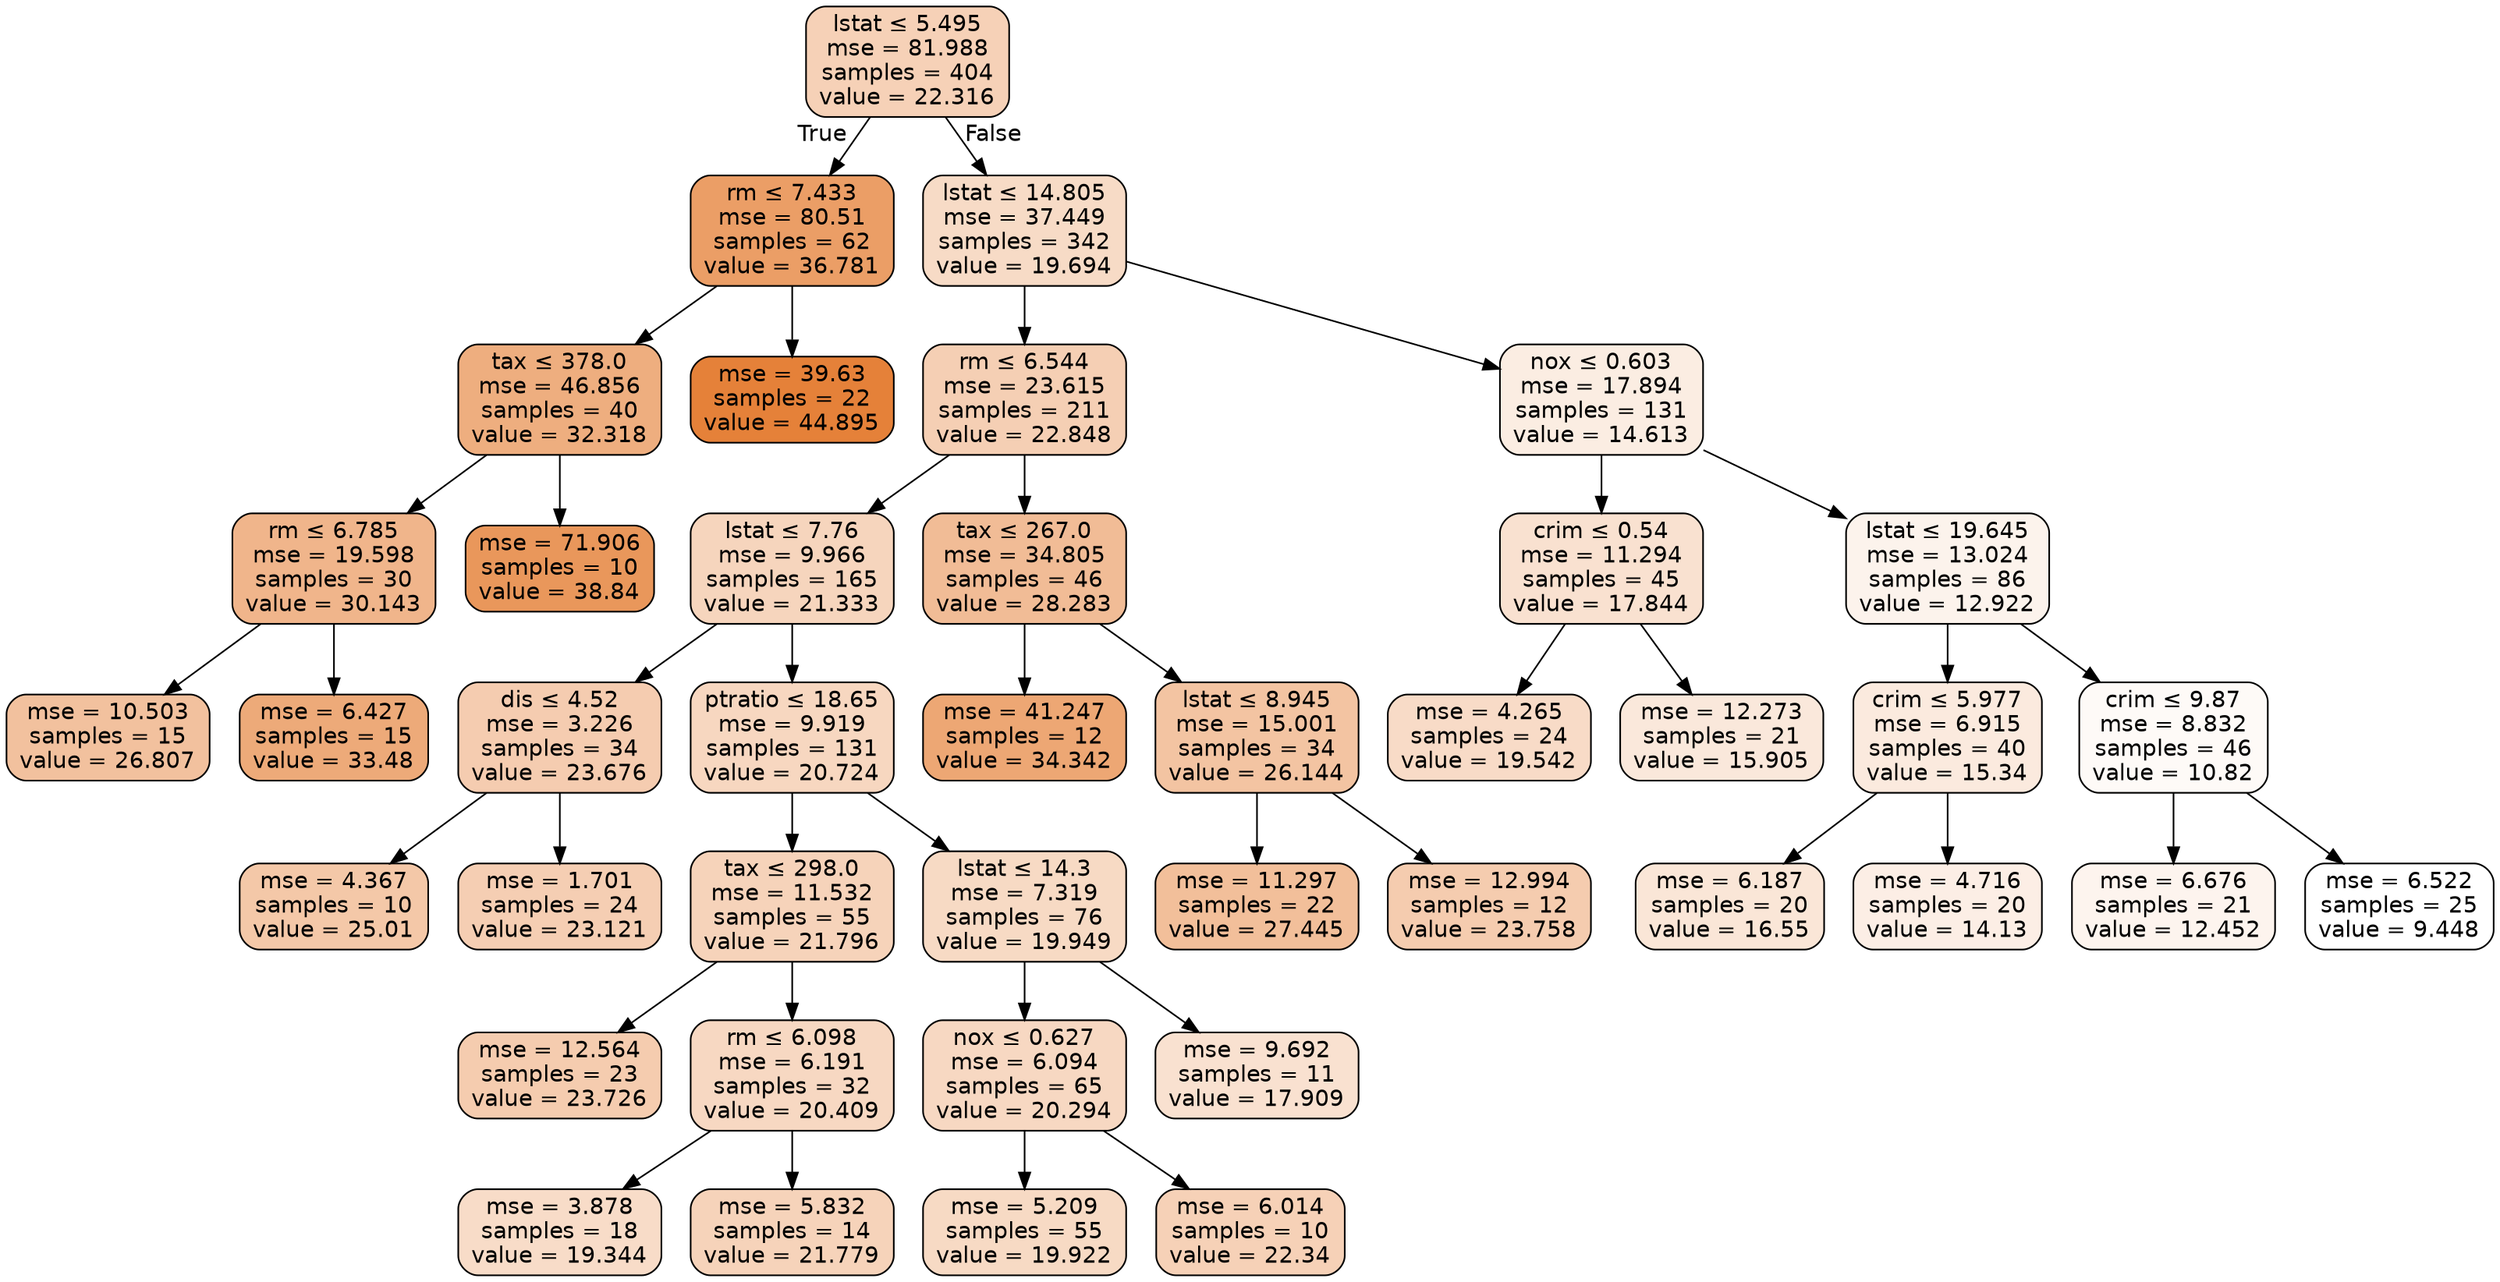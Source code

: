 digraph Tree {
node [shape=box, style="filled, rounded", color="black", fontname=helvetica] ;
edge [fontname=helvetica] ;
0 [label=<lstat &le; 5.495<br/>mse = 81.988<br/>samples = 404<br/>value = 22.316>, fillcolor="#f6d1b7"] ;
1 [label=<rm &le; 7.433<br/>mse = 80.51<br/>samples = 62<br/>value = 36.781>, fillcolor="#eb9e66"] ;
0 -> 1 [labeldistance=2.5, labelangle=45, headlabel="True"] ;
2 [label=<tax &le; 378.0<br/>mse = 46.856<br/>samples = 40<br/>value = 32.318>, fillcolor="#eeae7f"] ;
1 -> 2 ;
3 [label=<rm &le; 6.785<br/>mse = 19.598<br/>samples = 30<br/>value = 30.143>, fillcolor="#f0b58b"] ;
2 -> 3 ;
4 [label=<mse = 10.503<br/>samples = 15<br/>value = 26.807>, fillcolor="#f2c19e"] ;
3 -> 4 ;
5 [label=<mse = 6.427<br/>samples = 15<br/>value = 33.48>, fillcolor="#edaa79"] ;
3 -> 5 ;
6 [label=<mse = 71.906<br/>samples = 10<br/>value = 38.84>, fillcolor="#e9975b"] ;
2 -> 6 ;
7 [label=<mse = 39.63<br/>samples = 22<br/>value = 44.895>, fillcolor="#e58139"] ;
1 -> 7 ;
8 [label=<lstat &le; 14.805<br/>mse = 37.449<br/>samples = 342<br/>value = 19.694>, fillcolor="#f7dbc6"] ;
0 -> 8 [labeldistance=2.5, labelangle=-45, headlabel="False"] ;
9 [label=<rm &le; 6.544<br/>mse = 23.615<br/>samples = 211<br/>value = 22.848>, fillcolor="#f5cfb4"] ;
8 -> 9 ;
10 [label=<lstat &le; 7.76<br/>mse = 9.966<br/>samples = 165<br/>value = 21.333>, fillcolor="#f6d5bd"] ;
9 -> 10 ;
11 [label=<dis &le; 4.52<br/>mse = 3.226<br/>samples = 34<br/>value = 23.676>, fillcolor="#f5ccb0"] ;
10 -> 11 ;
12 [label=<mse = 4.367<br/>samples = 10<br/>value = 25.01>, fillcolor="#f4c8a8"] ;
11 -> 12 ;
13 [label=<mse = 1.701<br/>samples = 24<br/>value = 23.121>, fillcolor="#f5ceb3"] ;
11 -> 13 ;
14 [label=<ptratio &le; 18.65<br/>mse = 9.919<br/>samples = 131<br/>value = 20.724>, fillcolor="#f7d7c0"] ;
10 -> 14 ;
15 [label=<tax &le; 298.0<br/>mse = 11.532<br/>samples = 55<br/>value = 21.796>, fillcolor="#f6d3ba"] ;
14 -> 15 ;
16 [label=<mse = 12.564<br/>samples = 23<br/>value = 23.726>, fillcolor="#f5ccaf"] ;
15 -> 16 ;
17 [label=<rm &le; 6.098<br/>mse = 6.191<br/>samples = 32<br/>value = 20.409>, fillcolor="#f7d8c2"] ;
15 -> 17 ;
18 [label=<mse = 3.878<br/>samples = 18<br/>value = 19.344>, fillcolor="#f8dcc8"] ;
17 -> 18 ;
19 [label=<mse = 5.832<br/>samples = 14<br/>value = 21.779>, fillcolor="#f6d3ba"] ;
17 -> 19 ;
20 [label=<lstat &le; 14.3<br/>mse = 7.319<br/>samples = 76<br/>value = 19.949>, fillcolor="#f7dac4"] ;
14 -> 20 ;
21 [label=<nox &le; 0.627<br/>mse = 6.094<br/>samples = 65<br/>value = 20.294>, fillcolor="#f7d8c2"] ;
20 -> 21 ;
22 [label=<mse = 5.209<br/>samples = 55<br/>value = 19.922>, fillcolor="#f7dac4"] ;
21 -> 22 ;
23 [label=<mse = 6.014<br/>samples = 10<br/>value = 22.34>, fillcolor="#f6d1b7"] ;
21 -> 23 ;
24 [label=<mse = 9.692<br/>samples = 11<br/>value = 17.909>, fillcolor="#f9e1d0"] ;
20 -> 24 ;
25 [label=<tax &le; 267.0<br/>mse = 34.805<br/>samples = 46<br/>value = 28.283>, fillcolor="#f1bc96"] ;
9 -> 25 ;
26 [label=<mse = 41.247<br/>samples = 12<br/>value = 34.342>, fillcolor="#eda774"] ;
25 -> 26 ;
27 [label=<lstat &le; 8.945<br/>mse = 15.001<br/>samples = 34<br/>value = 26.144>, fillcolor="#f3c4a2"] ;
25 -> 27 ;
28 [label=<mse = 11.297<br/>samples = 22<br/>value = 27.445>, fillcolor="#f2bf9a"] ;
27 -> 28 ;
29 [label=<mse = 12.994<br/>samples = 12<br/>value = 23.758>, fillcolor="#f5ccaf"] ;
27 -> 29 ;
30 [label=<nox &le; 0.603<br/>mse = 17.894<br/>samples = 131<br/>value = 14.613>, fillcolor="#fbede2"] ;
8 -> 30 ;
31 [label=<crim &le; 0.54<br/>mse = 11.294<br/>samples = 45<br/>value = 17.844>, fillcolor="#f9e1d0"] ;
30 -> 31 ;
32 [label=<mse = 4.265<br/>samples = 24<br/>value = 19.542>, fillcolor="#f8dbc7"] ;
31 -> 32 ;
33 [label=<mse = 12.273<br/>samples = 21<br/>value = 15.905>, fillcolor="#fae8db"] ;
31 -> 33 ;
34 [label=<lstat &le; 19.645<br/>mse = 13.024<br/>samples = 86<br/>value = 12.922>, fillcolor="#fcf3ec"] ;
30 -> 34 ;
35 [label=<crim &le; 5.977<br/>mse = 6.915<br/>samples = 40<br/>value = 15.34>, fillcolor="#fbeade"] ;
34 -> 35 ;
36 [label=<mse = 6.187<br/>samples = 20<br/>value = 16.55>, fillcolor="#fae6d7"] ;
35 -> 36 ;
37 [label=<mse = 4.716<br/>samples = 20<br/>value = 14.13>, fillcolor="#fceee5"] ;
35 -> 37 ;
38 [label=<crim &le; 9.87<br/>mse = 8.832<br/>samples = 46<br/>value = 10.82>, fillcolor="#fefaf7"] ;
34 -> 38 ;
39 [label=<mse = 6.676<br/>samples = 21<br/>value = 12.452>, fillcolor="#fdf4ee"] ;
38 -> 39 ;
40 [label=<mse = 6.522<br/>samples = 25<br/>value = 9.448>, fillcolor="#ffffff"] ;
38 -> 40 ;
}